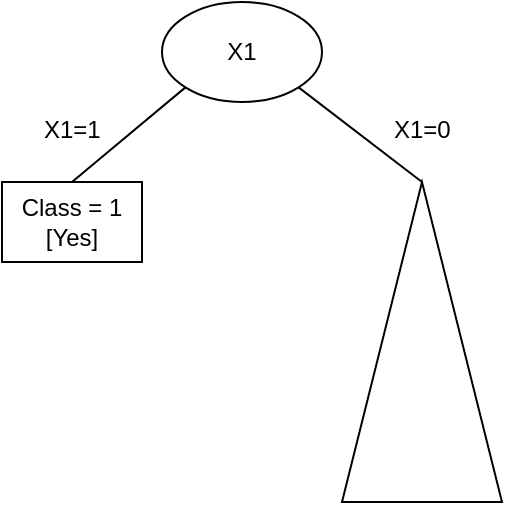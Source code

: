 <mxfile version="14.6.11" type="device"><diagram id="n8rjHSig6kEleIux7BxV" name="Page-1"><mxGraphModel dx="460" dy="784" grid="1" gridSize="10" guides="1" tooltips="1" connect="1" arrows="1" fold="1" page="1" pageScale="1" pageWidth="827" pageHeight="1169" math="0" shadow="0"><root><mxCell id="0"/><mxCell id="1" parent="0"/><mxCell id="TE6sgPxvBTP4B4jQAe6w-1" value="X1" style="ellipse;whiteSpace=wrap;html=1;" vertex="1" parent="1"><mxGeometry x="220" y="140" width="80" height="50" as="geometry"/></mxCell><mxCell id="TE6sgPxvBTP4B4jQAe6w-2" value="" style="triangle;whiteSpace=wrap;html=1;rotation=-90;" vertex="1" parent="1"><mxGeometry x="270" y="270" width="160" height="80" as="geometry"/></mxCell><mxCell id="TE6sgPxvBTP4B4jQAe6w-3" value="Class = 1&lt;br&gt;[Yes]" style="rounded=0;whiteSpace=wrap;html=1;" vertex="1" parent="1"><mxGeometry x="140" y="230" width="70" height="40" as="geometry"/></mxCell><mxCell id="TE6sgPxvBTP4B4jQAe6w-4" value="" style="endArrow=none;html=1;entryX=0;entryY=1;entryDx=0;entryDy=0;exitX=0.5;exitY=0;exitDx=0;exitDy=0;" edge="1" parent="1" source="TE6sgPxvBTP4B4jQAe6w-3" target="TE6sgPxvBTP4B4jQAe6w-1"><mxGeometry width="50" height="50" relative="1" as="geometry"><mxPoint x="210" y="430" as="sourcePoint"/><mxPoint x="260" y="380" as="targetPoint"/></mxGeometry></mxCell><mxCell id="TE6sgPxvBTP4B4jQAe6w-5" value="" style="endArrow=none;html=1;entryX=1;entryY=1;entryDx=0;entryDy=0;exitX=1;exitY=0.5;exitDx=0;exitDy=0;" edge="1" parent="1" source="TE6sgPxvBTP4B4jQAe6w-2" target="TE6sgPxvBTP4B4jQAe6w-1"><mxGeometry width="50" height="50" relative="1" as="geometry"><mxPoint x="220" y="420" as="sourcePoint"/><mxPoint x="260" y="380" as="targetPoint"/></mxGeometry></mxCell><mxCell id="TE6sgPxvBTP4B4jQAe6w-6" value="X1=1" style="text;strokeColor=none;fillColor=none;align=left;verticalAlign=top;spacingLeft=4;spacingRight=4;overflow=hidden;rotatable=0;points=[[0,0.5],[1,0.5]];portConstraint=eastwest;" vertex="1" parent="1"><mxGeometry x="155" y="190" width="40" height="26" as="geometry"/></mxCell><mxCell id="TE6sgPxvBTP4B4jQAe6w-7" value="X1=0" style="text;strokeColor=none;fillColor=none;align=left;verticalAlign=top;spacingLeft=4;spacingRight=4;overflow=hidden;rotatable=0;points=[[0,0.5],[1,0.5]];portConstraint=eastwest;" vertex="1" parent="1"><mxGeometry x="330" y="190" width="40" height="26" as="geometry"/></mxCell></root></mxGraphModel></diagram></mxfile>